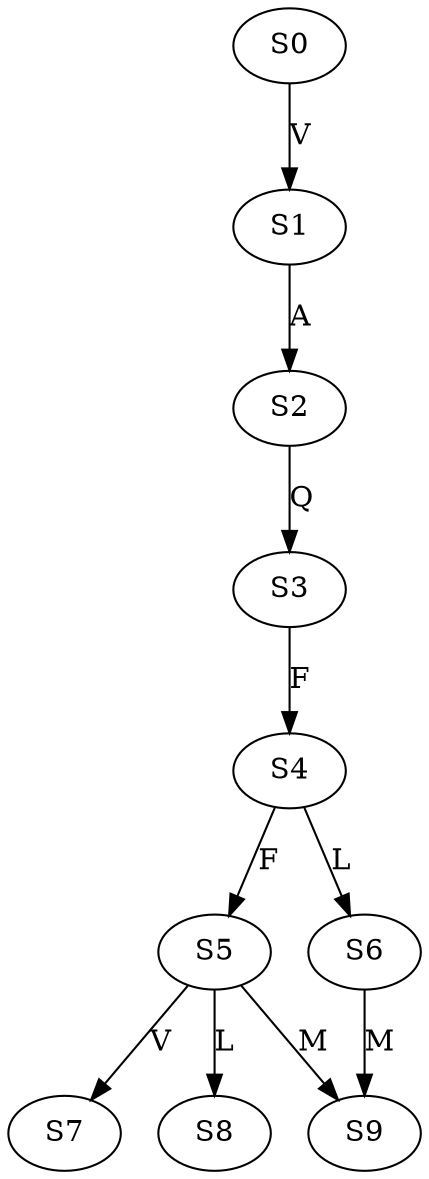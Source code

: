 strict digraph  {
	S0 -> S1 [ label = V ];
	S1 -> S2 [ label = A ];
	S2 -> S3 [ label = Q ];
	S3 -> S4 [ label = F ];
	S4 -> S5 [ label = F ];
	S4 -> S6 [ label = L ];
	S5 -> S7 [ label = V ];
	S5 -> S8 [ label = L ];
	S5 -> S9 [ label = M ];
	S6 -> S9 [ label = M ];
}
